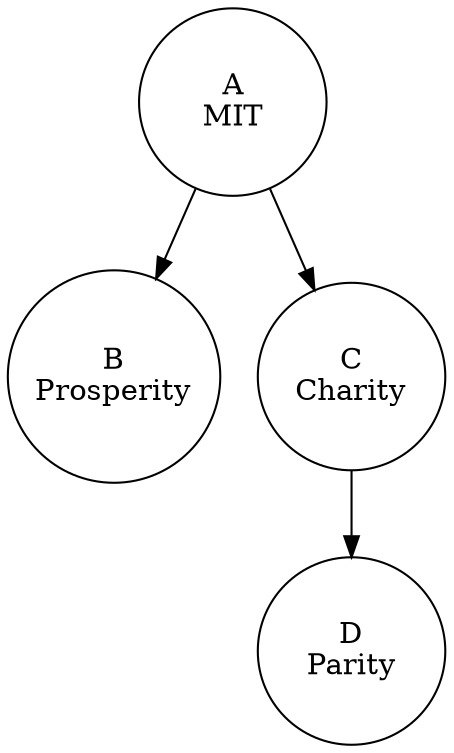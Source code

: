 digraph {
  node [shape=circle,width=1.25];
  A[label="A\nMIT"];
  B[label="B\nProsperity"];
  C[label="C\nCharity"];
  D[label="D\nParity"];
  A -> B, C;
  C -> D;
}
